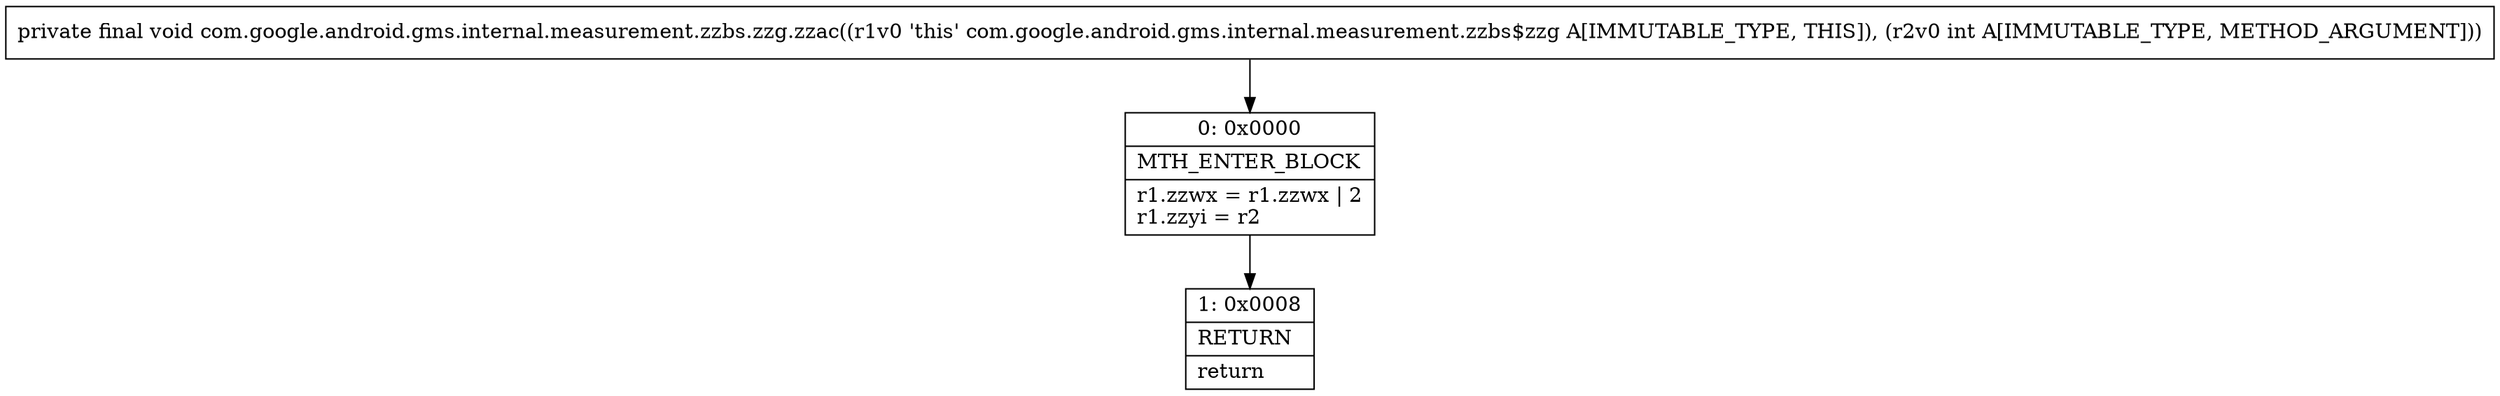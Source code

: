 digraph "CFG forcom.google.android.gms.internal.measurement.zzbs.zzg.zzac(I)V" {
Node_0 [shape=record,label="{0\:\ 0x0000|MTH_ENTER_BLOCK\l|r1.zzwx = r1.zzwx \| 2\lr1.zzyi = r2\l}"];
Node_1 [shape=record,label="{1\:\ 0x0008|RETURN\l|return\l}"];
MethodNode[shape=record,label="{private final void com.google.android.gms.internal.measurement.zzbs.zzg.zzac((r1v0 'this' com.google.android.gms.internal.measurement.zzbs$zzg A[IMMUTABLE_TYPE, THIS]), (r2v0 int A[IMMUTABLE_TYPE, METHOD_ARGUMENT])) }"];
MethodNode -> Node_0;
Node_0 -> Node_1;
}

